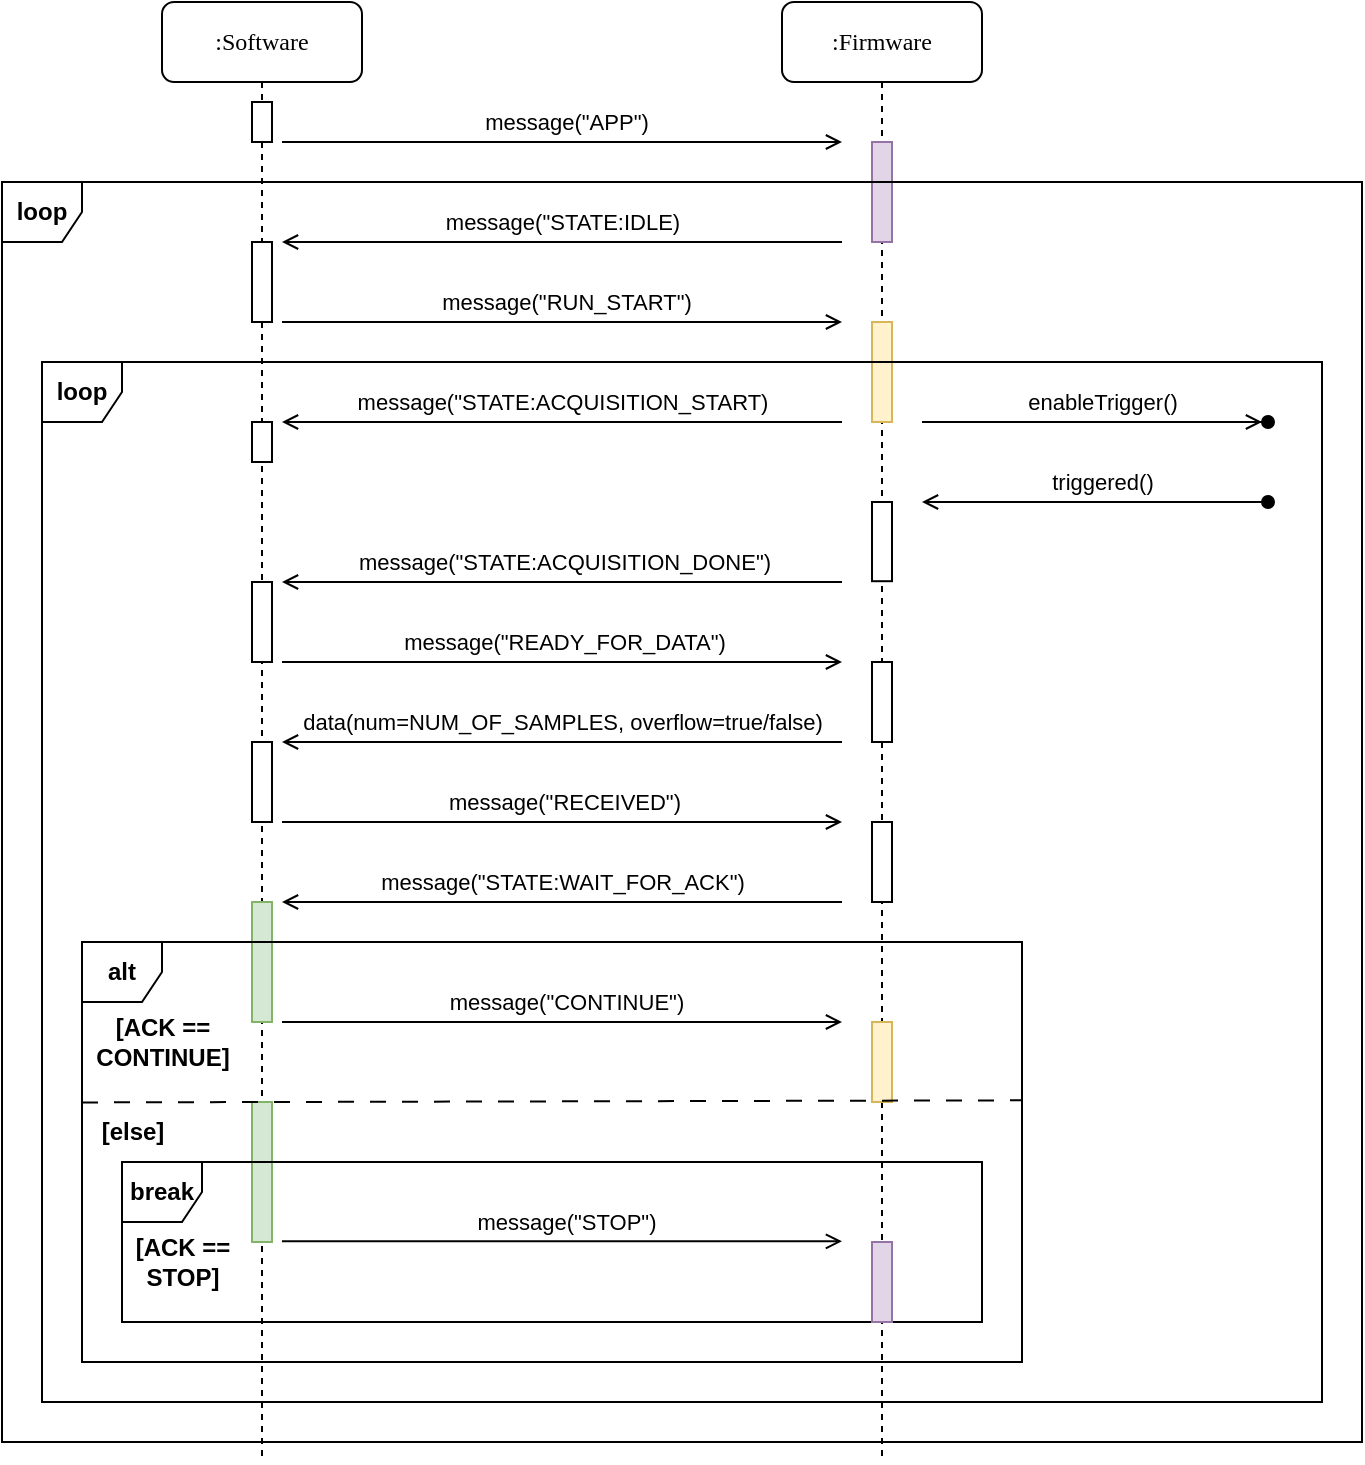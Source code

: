 <mxfile version="26.0.9">
  <diagram name="Page-1" id="13e1069c-82ec-6db2-03f1-153e76fe0fe0">
    <mxGraphModel dx="1050" dy="621" grid="1" gridSize="10" guides="1" tooltips="1" connect="1" arrows="1" fold="1" page="1" pageScale="1" pageWidth="827" pageHeight="1169" background="none" math="0" shadow="0">
      <root>
        <mxCell id="0" />
        <mxCell id="1" parent="0" />
        <mxCell id="7baba1c4bc27f4b0-2" value=":Firmware" style="shape=umlLifeline;perimeter=lifelinePerimeter;whiteSpace=wrap;html=1;container=0;collapsible=0;recursiveResize=0;outlineConnect=0;rounded=1;shadow=0;comic=0;labelBackgroundColor=none;strokeWidth=1;fontFamily=Verdana;fontSize=12;align=center;" parent="1" vertex="1">
          <mxGeometry x="430" y="110" width="100" height="730" as="geometry" />
        </mxCell>
        <mxCell id="7baba1c4bc27f4b0-8" value=":Software" style="shape=umlLifeline;perimeter=lifelinePerimeter;whiteSpace=wrap;html=1;container=0;collapsible=0;recursiveResize=0;outlineConnect=0;rounded=1;shadow=0;comic=0;labelBackgroundColor=none;strokeWidth=1;fontFamily=Verdana;fontSize=12;align=center;" parent="1" vertex="1">
          <mxGeometry x="120" y="110" width="100" height="730" as="geometry" />
        </mxCell>
        <mxCell id="c5aCWPMpO1fXmSrQ_6Y9-2" value="" style="endArrow=open;html=1;rounded=0;endFill=0;" parent="1" edge="1">
          <mxGeometry width="50" height="50" relative="1" as="geometry">
            <mxPoint x="180" y="180" as="sourcePoint" />
            <mxPoint x="460" y="180" as="targetPoint" />
          </mxGeometry>
        </mxCell>
        <mxCell id="c5aCWPMpO1fXmSrQ_6Y9-3" value="message(&quot;APP&quot;)" style="edgeLabel;html=1;align=center;verticalAlign=middle;resizable=0;points=[];" parent="c5aCWPMpO1fXmSrQ_6Y9-2" vertex="1" connectable="0">
          <mxGeometry x="-0.069" relative="1" as="geometry">
            <mxPoint x="11" y="-10" as="offset" />
          </mxGeometry>
        </mxCell>
        <mxCell id="c5aCWPMpO1fXmSrQ_6Y9-4" value="" style="endArrow=open;html=1;rounded=0;endFill=0;" parent="1" edge="1">
          <mxGeometry width="50" height="50" relative="1" as="geometry">
            <mxPoint x="460" y="230" as="sourcePoint" />
            <mxPoint x="180" y="230" as="targetPoint" />
          </mxGeometry>
        </mxCell>
        <mxCell id="c5aCWPMpO1fXmSrQ_6Y9-6" value="message(&quot;STATE:IDLE)" style="edgeLabel;html=1;align=center;verticalAlign=middle;resizable=0;points=[];" parent="c5aCWPMpO1fXmSrQ_6Y9-4" vertex="1" connectable="0">
          <mxGeometry x="0.02" y="-1" relative="1" as="geometry">
            <mxPoint x="3" y="-9" as="offset" />
          </mxGeometry>
        </mxCell>
        <mxCell id="c5aCWPMpO1fXmSrQ_6Y9-13" value="" style="endArrow=none;html=1;rounded=0;endFill=0;startArrow=open;startFill=0;" parent="1" edge="1">
          <mxGeometry width="50" height="50" relative="1" as="geometry">
            <mxPoint x="180" y="400" as="sourcePoint" />
            <mxPoint x="460" y="400" as="targetPoint" />
          </mxGeometry>
        </mxCell>
        <mxCell id="c5aCWPMpO1fXmSrQ_6Y9-14" value="message(&quot;STATE:ACQUISITION_DONE&quot;)" style="edgeLabel;html=1;align=center;verticalAlign=middle;resizable=0;points=[];" parent="c5aCWPMpO1fXmSrQ_6Y9-13" vertex="1" connectable="0">
          <mxGeometry x="-0.069" relative="1" as="geometry">
            <mxPoint x="10" y="-10" as="offset" />
          </mxGeometry>
        </mxCell>
        <mxCell id="c5aCWPMpO1fXmSrQ_6Y9-16" value="" style="endArrow=open;html=1;rounded=0;endFill=0;" parent="1" edge="1">
          <mxGeometry width="50" height="50" relative="1" as="geometry">
            <mxPoint x="180" y="440" as="sourcePoint" />
            <mxPoint x="460" y="440" as="targetPoint" />
          </mxGeometry>
        </mxCell>
        <mxCell id="c5aCWPMpO1fXmSrQ_6Y9-17" value="message(&quot;READY_FOR_DATA&quot;)" style="edgeLabel;html=1;align=center;verticalAlign=middle;resizable=0;points=[];" parent="c5aCWPMpO1fXmSrQ_6Y9-16" vertex="1" connectable="0">
          <mxGeometry x="-0.069" relative="1" as="geometry">
            <mxPoint x="10" y="-10" as="offset" />
          </mxGeometry>
        </mxCell>
        <mxCell id="c5aCWPMpO1fXmSrQ_6Y9-18" value="" style="endArrow=open;html=1;rounded=0;endFill=0;" parent="1" edge="1">
          <mxGeometry width="50" height="50" relative="1" as="geometry">
            <mxPoint x="460" y="480" as="sourcePoint" />
            <mxPoint x="180" y="480" as="targetPoint" />
          </mxGeometry>
        </mxCell>
        <mxCell id="c5aCWPMpO1fXmSrQ_6Y9-19" value="data(num=NUM_OF_SAMPLES, overflow=true/false)" style="edgeLabel;html=1;align=center;verticalAlign=middle;resizable=0;points=[];" parent="c5aCWPMpO1fXmSrQ_6Y9-18" vertex="1" connectable="0">
          <mxGeometry x="0.02" y="-1" relative="1" as="geometry">
            <mxPoint x="3" y="-9" as="offset" />
          </mxGeometry>
        </mxCell>
        <mxCell id="c5aCWPMpO1fXmSrQ_6Y9-23" value="" style="endArrow=open;html=1;rounded=0;endFill=0;" parent="1" edge="1">
          <mxGeometry width="50" height="50" relative="1" as="geometry">
            <mxPoint x="180" y="520" as="sourcePoint" />
            <mxPoint x="460" y="520" as="targetPoint" />
          </mxGeometry>
        </mxCell>
        <mxCell id="c5aCWPMpO1fXmSrQ_6Y9-24" value="message(&quot;RECEIVED&quot;)" style="edgeLabel;html=1;align=center;verticalAlign=middle;resizable=0;points=[];" parent="c5aCWPMpO1fXmSrQ_6Y9-23" vertex="1" connectable="0">
          <mxGeometry x="-0.069" relative="1" as="geometry">
            <mxPoint x="10" y="-10" as="offset" />
          </mxGeometry>
        </mxCell>
        <mxCell id="c5aCWPMpO1fXmSrQ_6Y9-25" value="" style="endArrow=open;html=1;rounded=0;endFill=0;" parent="1" edge="1">
          <mxGeometry width="50" height="50" relative="1" as="geometry">
            <mxPoint x="460" y="560" as="sourcePoint" />
            <mxPoint x="180" y="560" as="targetPoint" />
          </mxGeometry>
        </mxCell>
        <mxCell id="c5aCWPMpO1fXmSrQ_6Y9-26" value="message(&quot;STATE:WAIT_FOR_ACK&quot;)" style="edgeLabel;html=1;align=center;verticalAlign=middle;resizable=0;points=[];" parent="c5aCWPMpO1fXmSrQ_6Y9-25" vertex="1" connectable="0">
          <mxGeometry x="0.02" y="-1" relative="1" as="geometry">
            <mxPoint x="3" y="-9" as="offset" />
          </mxGeometry>
        </mxCell>
        <mxCell id="c5aCWPMpO1fXmSrQ_6Y9-39" value="" style="html=1;points=[];perimeter=orthogonalPerimeter;rounded=0;shadow=0;comic=0;labelBackgroundColor=none;strokeWidth=1;fontFamily=Verdana;fontSize=12;align=center;" parent="1" vertex="1">
          <mxGeometry x="475" y="360" width="10" height="39.6" as="geometry" />
        </mxCell>
        <mxCell id="c5aCWPMpO1fXmSrQ_6Y9-63" value="" style="endArrow=open;html=1;rounded=0;endFill=0;" parent="1" edge="1">
          <mxGeometry width="50" height="50" relative="1" as="geometry">
            <mxPoint x="180" y="620" as="sourcePoint" />
            <mxPoint x="460" y="620" as="targetPoint" />
          </mxGeometry>
        </mxCell>
        <mxCell id="c5aCWPMpO1fXmSrQ_6Y9-64" value="message(&quot;CONTINUE&quot;)" style="edgeLabel;html=1;align=center;verticalAlign=middle;resizable=0;points=[];" parent="c5aCWPMpO1fXmSrQ_6Y9-63" vertex="1" connectable="0">
          <mxGeometry x="-0.069" relative="1" as="geometry">
            <mxPoint x="11" y="-10" as="offset" />
          </mxGeometry>
        </mxCell>
        <mxCell id="c5aCWPMpO1fXmSrQ_6Y9-92" value="" style="group" parent="1" vertex="1" connectable="0">
          <mxGeometry x="500" y="360" width="173" as="geometry" />
        </mxCell>
        <mxCell id="c5aCWPMpO1fXmSrQ_6Y9-89" value="" style="endArrow=none;html=1;rounded=0;endFill=0;startArrow=open;startFill=0;" parent="c5aCWPMpO1fXmSrQ_6Y9-92" edge="1">
          <mxGeometry width="50" height="50" relative="1" as="geometry">
            <mxPoint as="sourcePoint" />
            <mxPoint x="170" as="targetPoint" />
          </mxGeometry>
        </mxCell>
        <mxCell id="c5aCWPMpO1fXmSrQ_6Y9-90" value="triggered()" style="edgeLabel;html=1;align=center;verticalAlign=middle;resizable=0;points=[];" parent="c5aCWPMpO1fXmSrQ_6Y9-89" vertex="1" connectable="0">
          <mxGeometry x="-0.069" relative="1" as="geometry">
            <mxPoint x="11" y="-10" as="offset" />
          </mxGeometry>
        </mxCell>
        <mxCell id="c5aCWPMpO1fXmSrQ_6Y9-91" value="" style="endArrow=oval;html=1;rounded=0;endFill=1;" parent="c5aCWPMpO1fXmSrQ_6Y9-92" edge="1">
          <mxGeometry width="50" height="50" relative="1" as="geometry">
            <mxPoint x="140" as="sourcePoint" />
            <mxPoint x="173" as="targetPoint" />
          </mxGeometry>
        </mxCell>
        <mxCell id="7baba1c4bc27f4b0-10" value="" style="html=1;points=[];perimeter=orthogonalPerimeter;rounded=0;shadow=0;comic=0;labelBackgroundColor=none;strokeWidth=1;fontFamily=Verdana;fontSize=12;align=center;fillColor=#e1d5e7;strokeColor=#9673a6;" parent="1" vertex="1">
          <mxGeometry x="475" y="180" width="10" height="50" as="geometry" />
        </mxCell>
        <mxCell id="c5aCWPMpO1fXmSrQ_6Y9-15" value="" style="html=1;points=[];perimeter=orthogonalPerimeter;rounded=0;shadow=0;comic=0;labelBackgroundColor=none;strokeWidth=1;fontFamily=Verdana;fontSize=12;align=center;" parent="1" vertex="1">
          <mxGeometry x="475" y="440" width="10" height="40" as="geometry" />
        </mxCell>
        <mxCell id="c5aCWPMpO1fXmSrQ_6Y9-22" value="" style="html=1;points=[];perimeter=orthogonalPerimeter;rounded=0;shadow=0;comic=0;labelBackgroundColor=none;strokeWidth=1;fontFamily=Verdana;fontSize=12;align=center;" parent="1" vertex="1">
          <mxGeometry x="475" y="520" width="10" height="40" as="geometry" />
        </mxCell>
        <mxCell id="c5aCWPMpO1fXmSrQ_6Y9-9" value="" style="html=1;points=[];perimeter=orthogonalPerimeter;rounded=0;shadow=0;comic=0;labelBackgroundColor=none;strokeWidth=1;fontFamily=Verdana;fontSize=12;align=center;fillColor=#fff2cc;strokeColor=#d6b656;" parent="1" vertex="1">
          <mxGeometry x="475" y="270" width="10" height="50" as="geometry" />
        </mxCell>
        <mxCell id="c5aCWPMpO1fXmSrQ_6Y9-11" value="" style="endArrow=open;html=1;rounded=0;endFill=0;" parent="1" edge="1">
          <mxGeometry width="50" height="50" relative="1" as="geometry">
            <mxPoint x="460" y="320" as="sourcePoint" />
            <mxPoint x="180" y="320" as="targetPoint" />
          </mxGeometry>
        </mxCell>
        <mxCell id="c5aCWPMpO1fXmSrQ_6Y9-12" value="message(&quot;STATE:ACQUISITION_START)" style="edgeLabel;html=1;align=center;verticalAlign=middle;resizable=0;points=[];" parent="c5aCWPMpO1fXmSrQ_6Y9-11" vertex="1" connectable="0">
          <mxGeometry x="0.02" y="-1" relative="1" as="geometry">
            <mxPoint x="3" y="-9" as="offset" />
          </mxGeometry>
        </mxCell>
        <mxCell id="c5aCWPMpO1fXmSrQ_6Y9-62" value="" style="html=1;points=[];perimeter=orthogonalPerimeter;rounded=0;shadow=0;comic=0;labelBackgroundColor=none;strokeWidth=1;fontFamily=Verdana;fontSize=12;align=center;fillColor=#fff2cc;strokeColor=#d6b656;" parent="1" vertex="1">
          <mxGeometry x="475" y="620" width="10" height="40" as="geometry" />
        </mxCell>
        <mxCell id="7baba1c4bc27f4b0-9" value="" style="html=1;points=[];perimeter=orthogonalPerimeter;rounded=0;shadow=0;comic=0;labelBackgroundColor=none;strokeWidth=1;fontFamily=Verdana;fontSize=12;align=center;" parent="1" vertex="1">
          <mxGeometry x="165" y="160" width="10" height="20" as="geometry" />
        </mxCell>
        <mxCell id="c5aCWPMpO1fXmSrQ_6Y9-36" value="" style="html=1;points=[];perimeter=orthogonalPerimeter;rounded=0;shadow=0;comic=0;labelBackgroundColor=none;strokeWidth=1;fontFamily=Verdana;fontSize=12;align=center;" parent="1" vertex="1">
          <mxGeometry x="165" y="480" width="10" height="40" as="geometry" />
        </mxCell>
        <mxCell id="c5aCWPMpO1fXmSrQ_6Y9-37" value="" style="html=1;points=[];perimeter=orthogonalPerimeter;rounded=0;shadow=0;comic=0;labelBackgroundColor=none;strokeWidth=1;fontFamily=Verdana;fontSize=12;align=center;fillColor=#d5e8d4;strokeColor=#82b366;" parent="1" vertex="1">
          <mxGeometry x="165" y="560" width="10" height="60" as="geometry" />
        </mxCell>
        <mxCell id="c5aCWPMpO1fXmSrQ_6Y9-34" value="" style="html=1;points=[];perimeter=orthogonalPerimeter;rounded=0;shadow=0;comic=0;labelBackgroundColor=none;strokeWidth=1;fontFamily=Verdana;fontSize=12;align=center;" parent="1" vertex="1">
          <mxGeometry x="165" y="230" width="10" height="40" as="geometry" />
        </mxCell>
        <mxCell id="c5aCWPMpO1fXmSrQ_6Y9-31" value="&lt;b&gt;alt&lt;/b&gt;" style="shape=umlFrame;whiteSpace=wrap;html=1;pointerEvents=0;recursiveResize=0;container=1;collapsible=0;width=40;height=30;" parent="1" vertex="1">
          <mxGeometry x="80" y="580" width="470" height="210" as="geometry" />
        </mxCell>
        <mxCell id="c5aCWPMpO1fXmSrQ_6Y9-57" value="&lt;b&gt;[else]&lt;/b&gt;" style="text;html=1;align=center;verticalAlign=middle;resizable=0;points=[];autosize=1;strokeColor=none;fillColor=none;" parent="c5aCWPMpO1fXmSrQ_6Y9-31" vertex="1">
          <mxGeometry y="80" width="50" height="30" as="geometry" />
        </mxCell>
        <mxCell id="c5aCWPMpO1fXmSrQ_6Y9-58" value="" style="html=1;points=[];perimeter=orthogonalPerimeter;rounded=0;shadow=0;comic=0;labelBackgroundColor=none;strokeWidth=1;fontFamily=Verdana;fontSize=12;align=center;fillColor=#d5e8d4;strokeColor=#82b366;" parent="c5aCWPMpO1fXmSrQ_6Y9-31" vertex="1">
          <mxGeometry x="85" y="80" width="10" height="70" as="geometry" />
        </mxCell>
        <mxCell id="c5aCWPMpO1fXmSrQ_6Y9-32" value="&lt;b&gt;break&lt;/b&gt;" style="shape=umlFrame;whiteSpace=wrap;html=1;pointerEvents=0;recursiveResize=0;container=1;collapsible=0;width=40;height=30;strokeWidth=1;" parent="c5aCWPMpO1fXmSrQ_6Y9-31" vertex="1">
          <mxGeometry x="20" y="110" width="430" height="80" as="geometry" />
        </mxCell>
        <mxCell id="c5aCWPMpO1fXmSrQ_6Y9-59" value="" style="html=1;points=[];perimeter=orthogonalPerimeter;rounded=0;shadow=0;comic=0;labelBackgroundColor=none;strokeWidth=1;fontFamily=Verdana;fontSize=12;align=center;fillColor=#e1d5e7;strokeColor=#9673a6;" parent="c5aCWPMpO1fXmSrQ_6Y9-32" vertex="1">
          <mxGeometry x="375" y="40" width="10" height="40" as="geometry" />
        </mxCell>
        <mxCell id="c5aCWPMpO1fXmSrQ_6Y9-67" value="" style="endArrow=open;html=1;rounded=0;endFill=0;" parent="c5aCWPMpO1fXmSrQ_6Y9-32" edge="1">
          <mxGeometry width="50" height="50" relative="1" as="geometry">
            <mxPoint x="80" y="39.66" as="sourcePoint" />
            <mxPoint x="360" y="39.66" as="targetPoint" />
          </mxGeometry>
        </mxCell>
        <mxCell id="c5aCWPMpO1fXmSrQ_6Y9-68" value="message(&quot;STOP&quot;)" style="edgeLabel;html=1;align=center;verticalAlign=middle;resizable=0;points=[];" parent="c5aCWPMpO1fXmSrQ_6Y9-67" vertex="1" connectable="0">
          <mxGeometry x="-0.069" relative="1" as="geometry">
            <mxPoint x="11" y="-10" as="offset" />
          </mxGeometry>
        </mxCell>
        <mxCell id="c5aCWPMpO1fXmSrQ_6Y9-75" value="&lt;b&gt;&lt;font style=&quot;font-size: 12px;&quot;&gt;[ACK ==&lt;/font&gt;&lt;/b&gt;&lt;div&gt;&lt;b&gt;&lt;font style=&quot;font-size: 12px;&quot;&gt;STOP]&lt;/font&gt;&lt;/b&gt;&lt;/div&gt;" style="text;html=1;align=center;verticalAlign=middle;resizable=0;points=[];autosize=1;strokeColor=none;fillColor=none;fontSize=10;" parent="c5aCWPMpO1fXmSrQ_6Y9-32" vertex="1">
          <mxGeometry x="-5" y="30" width="70" height="40" as="geometry" />
        </mxCell>
        <mxCell id="c5aCWPMpO1fXmSrQ_6Y9-20" value="&lt;b&gt;loop&lt;/b&gt;" style="shape=umlFrame;whiteSpace=wrap;html=1;pointerEvents=0;recursiveResize=0;container=0;collapsible=0;width=40;height=30;" parent="1" vertex="1">
          <mxGeometry x="40" y="200" width="680" height="630" as="geometry" />
        </mxCell>
        <mxCell id="c5aCWPMpO1fXmSrQ_6Y9-21" value="&lt;b&gt;loop&lt;/b&gt;" style="shape=umlFrame;whiteSpace=wrap;html=1;pointerEvents=0;recursiveResize=0;container=0;collapsible=0;width=40;height=30;" parent="1" vertex="1">
          <mxGeometry x="60" y="290" width="640" height="520" as="geometry" />
        </mxCell>
        <mxCell id="c5aCWPMpO1fXmSrQ_6Y9-33" value="" style="endArrow=none;dashed=1;html=1;dashPattern=8 8;strokeWidth=1;rounded=0;exitX=0;exitY=0.382;exitDx=0;exitDy=0;exitPerimeter=0;entryX=1;entryY=0.377;entryDx=0;entryDy=0;entryPerimeter=0;" parent="1" source="c5aCWPMpO1fXmSrQ_6Y9-31" target="c5aCWPMpO1fXmSrQ_6Y9-31" edge="1">
          <mxGeometry width="50" height="50" relative="1" as="geometry">
            <mxPoint x="80" y="656" as="sourcePoint" />
            <mxPoint x="701" y="650" as="targetPoint" />
          </mxGeometry>
        </mxCell>
        <mxCell id="c5aCWPMpO1fXmSrQ_6Y9-56" value="&lt;b&gt;[ACK ==&lt;/b&gt;&lt;div&gt;&lt;b&gt;CONTINUE]&lt;/b&gt;&lt;/div&gt;" style="text;html=1;align=center;verticalAlign=middle;resizable=0;points=[];autosize=1;strokeColor=none;fillColor=none;" parent="1" vertex="1">
          <mxGeometry x="75" y="610" width="90" height="40" as="geometry" />
        </mxCell>
        <mxCell id="c5aCWPMpO1fXmSrQ_6Y9-83" value="" style="group" parent="1" vertex="1" connectable="0">
          <mxGeometry x="500" y="320" width="173" as="geometry" />
        </mxCell>
        <mxCell id="c5aCWPMpO1fXmSrQ_6Y9-76" value="" style="endArrow=open;html=1;rounded=0;endFill=0;" parent="c5aCWPMpO1fXmSrQ_6Y9-83" edge="1">
          <mxGeometry width="50" height="50" relative="1" as="geometry">
            <mxPoint as="sourcePoint" />
            <mxPoint x="170" as="targetPoint" />
          </mxGeometry>
        </mxCell>
        <mxCell id="c5aCWPMpO1fXmSrQ_6Y9-77" value="enableTrigger()" style="edgeLabel;html=1;align=center;verticalAlign=middle;resizable=0;points=[];" parent="c5aCWPMpO1fXmSrQ_6Y9-76" vertex="1" connectable="0">
          <mxGeometry x="-0.069" relative="1" as="geometry">
            <mxPoint x="11" y="-10" as="offset" />
          </mxGeometry>
        </mxCell>
        <mxCell id="c5aCWPMpO1fXmSrQ_6Y9-79" value="" style="endArrow=oval;html=1;rounded=0;endFill=1;" parent="c5aCWPMpO1fXmSrQ_6Y9-83" edge="1">
          <mxGeometry width="50" height="50" relative="1" as="geometry">
            <mxPoint x="150" as="sourcePoint" />
            <mxPoint x="173" as="targetPoint" />
          </mxGeometry>
        </mxCell>
        <mxCell id="c5aCWPMpO1fXmSrQ_6Y9-35" value="" style="html=1;points=[];perimeter=orthogonalPerimeter;rounded=0;shadow=0;comic=0;labelBackgroundColor=none;strokeWidth=1;fontFamily=Verdana;fontSize=12;align=center;" parent="1" vertex="1">
          <mxGeometry x="165" y="400" width="10" height="40" as="geometry" />
        </mxCell>
        <mxCell id="c5aCWPMpO1fXmSrQ_6Y9-7" value="" style="endArrow=open;html=1;rounded=0;endFill=0;" parent="1" edge="1">
          <mxGeometry width="50" height="50" relative="1" as="geometry">
            <mxPoint x="180" y="270" as="sourcePoint" />
            <mxPoint x="460" y="270" as="targetPoint" />
          </mxGeometry>
        </mxCell>
        <mxCell id="c5aCWPMpO1fXmSrQ_6Y9-8" value="message(&quot;RUN_START&quot;)" style="edgeLabel;html=1;align=center;verticalAlign=middle;resizable=0;points=[];" parent="c5aCWPMpO1fXmSrQ_6Y9-7" vertex="1" connectable="0">
          <mxGeometry x="-0.069" relative="1" as="geometry">
            <mxPoint x="11" y="-10" as="offset" />
          </mxGeometry>
        </mxCell>
        <mxCell id="c5aCWPMpO1fXmSrQ_6Y9-101" value="" style="html=1;points=[];perimeter=orthogonalPerimeter;rounded=0;shadow=0;comic=0;labelBackgroundColor=none;strokeWidth=1;fontFamily=Verdana;fontSize=12;align=center;" parent="1" vertex="1">
          <mxGeometry x="165" y="320" width="10" height="20" as="geometry" />
        </mxCell>
      </root>
    </mxGraphModel>
  </diagram>
</mxfile>
